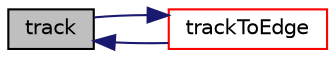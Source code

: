 digraph "track"
{
  bgcolor="transparent";
  edge [fontname="Helvetica",fontsize="10",labelfontname="Helvetica",labelfontsize="10"];
  node [fontname="Helvetica",fontsize="10",shape=record];
  rankdir="LR";
  Node1 [label="track",height=0.2,width=0.4,color="black", fillcolor="grey75", style="filled", fontcolor="black"];
  Node1 -> Node2 [dir="back",color="midnightblue",fontsize="10",style="solid",fontname="Helvetica"];
  Node2 [label="trackToEdge",height=0.2,width=0.4,color="red",URL="$a02767.html#a6d8fd04b37cd0ac3c45134c26f9ba40c",tooltip="Track on surface to get closer to point. "];
  Node2 -> Node1 [dir="back",color="midnightblue",fontsize="10",style="solid",fontname="Helvetica"];
}
